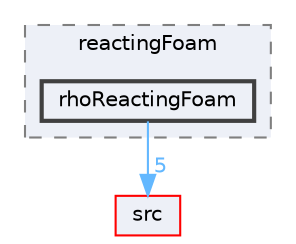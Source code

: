 digraph "applications/solvers/combustion/reactingFoam/rhoReactingFoam"
{
 // LATEX_PDF_SIZE
  bgcolor="transparent";
  edge [fontname=Helvetica,fontsize=10,labelfontname=Helvetica,labelfontsize=10];
  node [fontname=Helvetica,fontsize=10,shape=box,height=0.2,width=0.4];
  compound=true
  subgraph clusterdir_77e43672d651fa6e6d24ffd29099bf96 {
    graph [ bgcolor="#edf0f7", pencolor="grey50", label="reactingFoam", fontname=Helvetica,fontsize=10 style="filled,dashed", URL="dir_77e43672d651fa6e6d24ffd29099bf96.html",tooltip=""]
  dir_6871e123dd38b2175e97272be7833389 [label="rhoReactingFoam", fillcolor="#edf0f7", color="grey25", style="filled,bold", URL="dir_6871e123dd38b2175e97272be7833389.html",tooltip=""];
  }
  dir_68267d1309a1af8e8297ef4c3efbcdba [label="src", fillcolor="#edf0f7", color="red", style="filled", URL="dir_68267d1309a1af8e8297ef4c3efbcdba.html",tooltip=""];
  dir_6871e123dd38b2175e97272be7833389->dir_68267d1309a1af8e8297ef4c3efbcdba [headlabel="5", labeldistance=1.5 headhref="dir_003344_003729.html" href="dir_003344_003729.html" color="steelblue1" fontcolor="steelblue1"];
}
